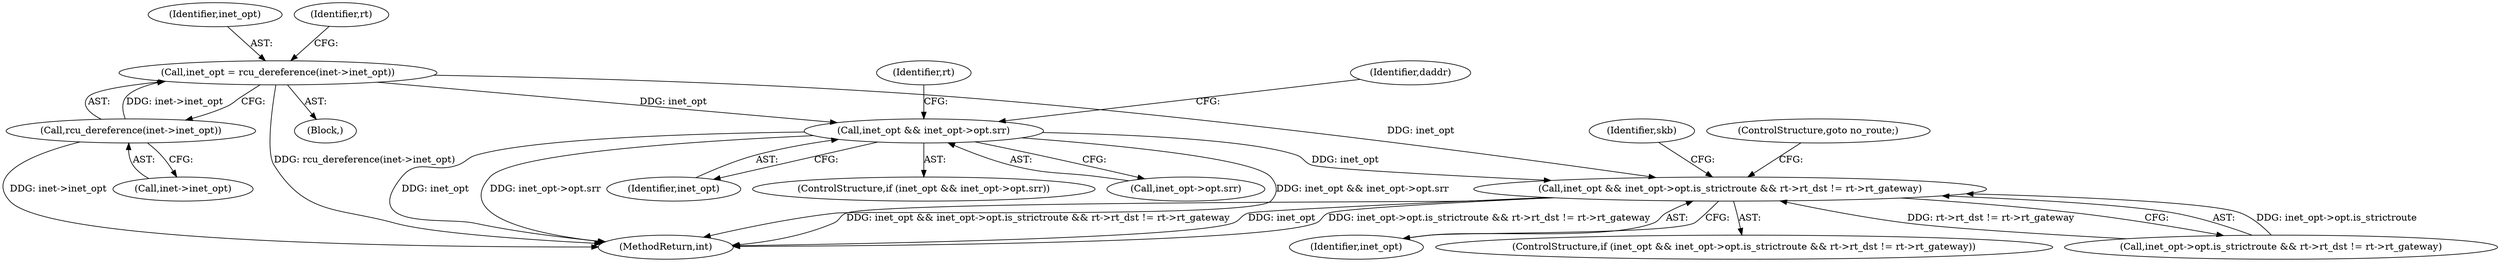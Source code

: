 digraph "0_linux_f6d8bd051c391c1c0458a30b2a7abcd939329259_22@pointer" {
"1000159" [label="(Call,inet_opt && inet_opt->opt.srr)"];
"1000125" [label="(Call,inet_opt = rcu_dereference(inet->inet_opt))"];
"1000127" [label="(Call,rcu_dereference(inet->inet_opt))"];
"1000215" [label="(Call,inet_opt && inet_opt->opt.is_strictroute && rt->rt_dst != rt->rt_gateway)"];
"1000167" [label="(Identifier,daddr)"];
"1000160" [label="(Identifier,inet_opt)"];
"1000217" [label="(Call,inet_opt->opt.is_strictroute && rt->rt_dst != rt->rt_gateway)"];
"1000159" [label="(Call,inet_opt && inet_opt->opt.srr)"];
"1000108" [label="(Block,)"];
"1000127" [label="(Call,rcu_dereference(inet->inet_opt))"];
"1000174" [label="(Identifier,rt)"];
"1000126" [label="(Identifier,inet_opt)"];
"1000232" [label="(Identifier,skb)"];
"1000214" [label="(ControlStructure,if (inet_opt && inet_opt->opt.is_strictroute && rt->rt_dst != rt->rt_gateway))"];
"1000230" [label="(ControlStructure,goto no_route;)"];
"1000216" [label="(Identifier,inet_opt)"];
"1000128" [label="(Call,inet->inet_opt)"];
"1000125" [label="(Call,inet_opt = rcu_dereference(inet->inet_opt))"];
"1000158" [label="(ControlStructure,if (inet_opt && inet_opt->opt.srr))"];
"1000215" [label="(Call,inet_opt && inet_opt->opt.is_strictroute && rt->rt_dst != rt->rt_gateway)"];
"1000161" [label="(Call,inet_opt->opt.srr)"];
"1000387" [label="(MethodReturn,int)"];
"1000132" [label="(Identifier,rt)"];
"1000159" -> "1000158"  [label="AST: "];
"1000159" -> "1000160"  [label="CFG: "];
"1000159" -> "1000161"  [label="CFG: "];
"1000160" -> "1000159"  [label="AST: "];
"1000161" -> "1000159"  [label="AST: "];
"1000167" -> "1000159"  [label="CFG: "];
"1000174" -> "1000159"  [label="CFG: "];
"1000159" -> "1000387"  [label="DDG: inet_opt && inet_opt->opt.srr"];
"1000159" -> "1000387"  [label="DDG: inet_opt"];
"1000159" -> "1000387"  [label="DDG: inet_opt->opt.srr"];
"1000125" -> "1000159"  [label="DDG: inet_opt"];
"1000159" -> "1000215"  [label="DDG: inet_opt"];
"1000125" -> "1000108"  [label="AST: "];
"1000125" -> "1000127"  [label="CFG: "];
"1000126" -> "1000125"  [label="AST: "];
"1000127" -> "1000125"  [label="AST: "];
"1000132" -> "1000125"  [label="CFG: "];
"1000125" -> "1000387"  [label="DDG: rcu_dereference(inet->inet_opt)"];
"1000127" -> "1000125"  [label="DDG: inet->inet_opt"];
"1000125" -> "1000215"  [label="DDG: inet_opt"];
"1000127" -> "1000128"  [label="CFG: "];
"1000128" -> "1000127"  [label="AST: "];
"1000127" -> "1000387"  [label="DDG: inet->inet_opt"];
"1000215" -> "1000214"  [label="AST: "];
"1000215" -> "1000216"  [label="CFG: "];
"1000215" -> "1000217"  [label="CFG: "];
"1000216" -> "1000215"  [label="AST: "];
"1000217" -> "1000215"  [label="AST: "];
"1000230" -> "1000215"  [label="CFG: "];
"1000232" -> "1000215"  [label="CFG: "];
"1000215" -> "1000387"  [label="DDG: inet_opt"];
"1000215" -> "1000387"  [label="DDG: inet_opt->opt.is_strictroute && rt->rt_dst != rt->rt_gateway"];
"1000215" -> "1000387"  [label="DDG: inet_opt && inet_opt->opt.is_strictroute && rt->rt_dst != rt->rt_gateway"];
"1000217" -> "1000215"  [label="DDG: inet_opt->opt.is_strictroute"];
"1000217" -> "1000215"  [label="DDG: rt->rt_dst != rt->rt_gateway"];
}
